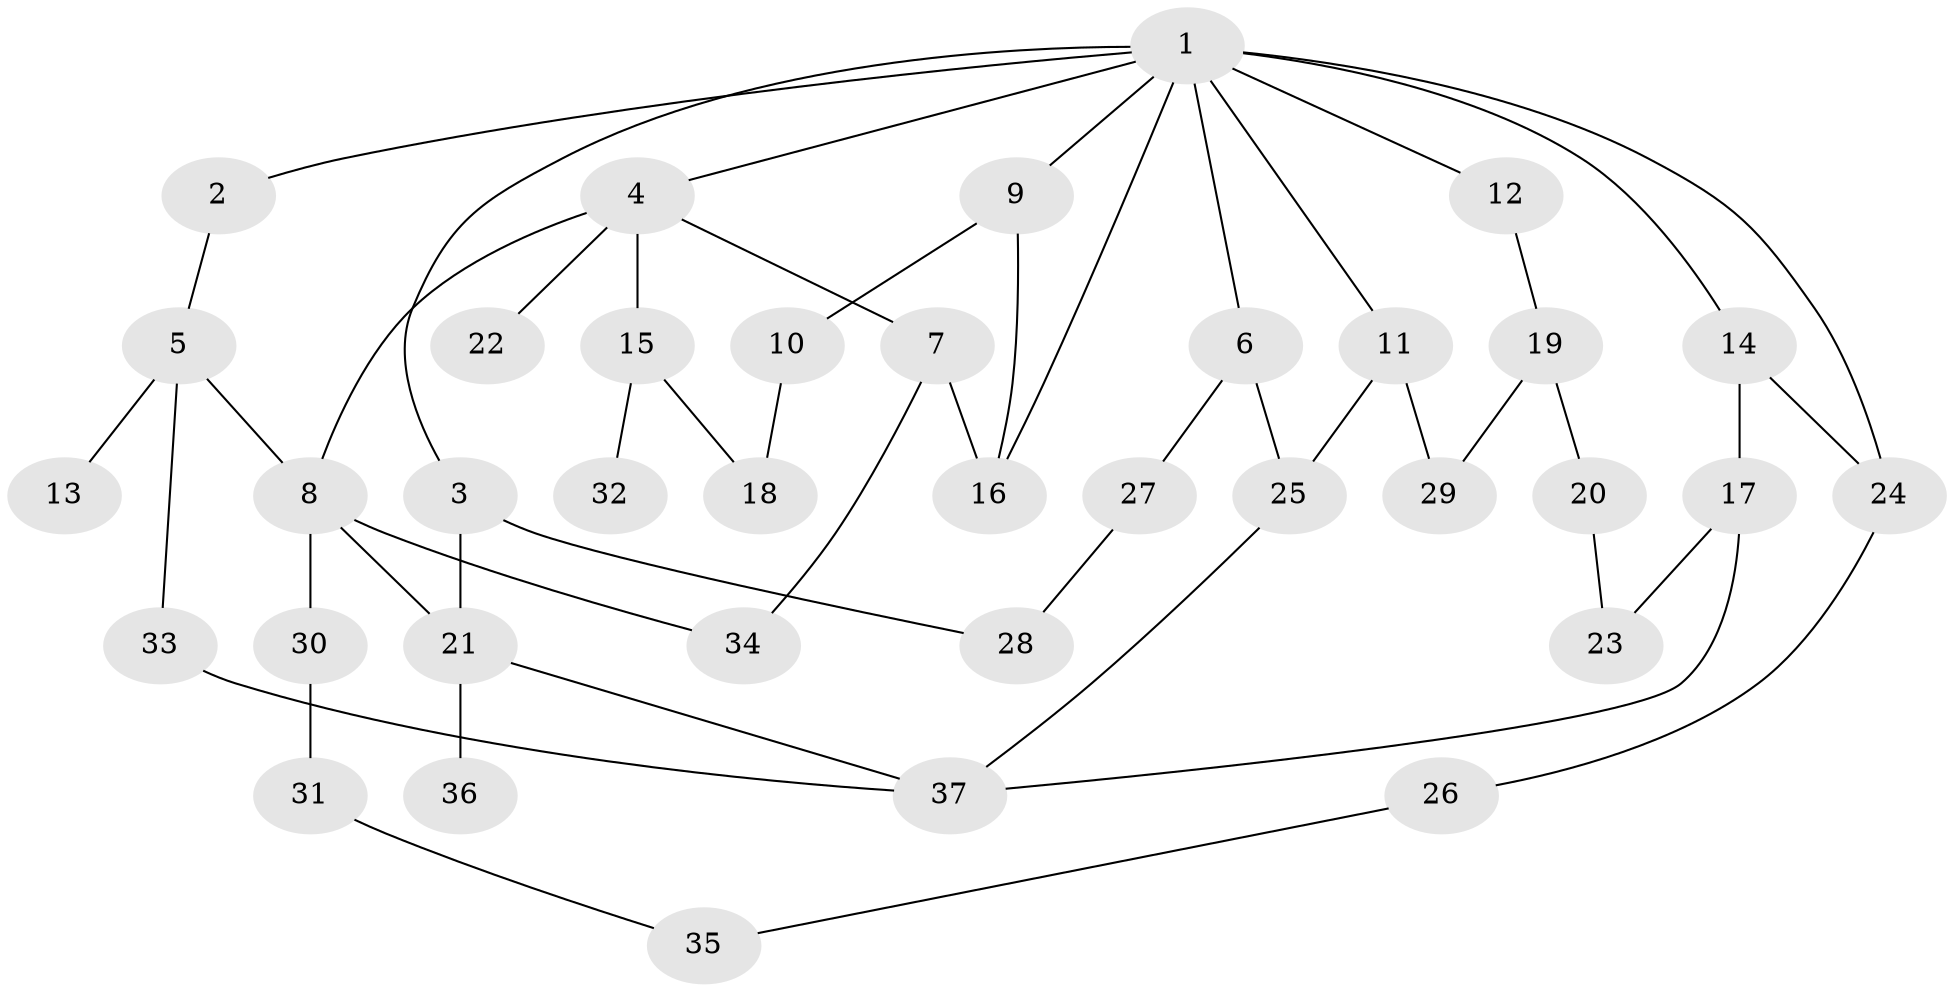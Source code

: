 // original degree distribution, {6: 0.022727272727272728, 5: 0.056818181818181816, 3: 0.26136363636363635, 8: 0.011363636363636364, 4: 0.07954545454545454, 1: 0.36363636363636365, 2: 0.20454545454545456}
// Generated by graph-tools (version 1.1) at 2025/48/03/04/25 22:48:58]
// undirected, 37 vertices, 51 edges
graph export_dot {
  node [color=gray90,style=filled];
  1;
  2;
  3;
  4;
  5;
  6;
  7;
  8;
  9;
  10;
  11;
  12;
  13;
  14;
  15;
  16;
  17;
  18;
  19;
  20;
  21;
  22;
  23;
  24;
  25;
  26;
  27;
  28;
  29;
  30;
  31;
  32;
  33;
  34;
  35;
  36;
  37;
  1 -- 2 [weight=1.0];
  1 -- 3 [weight=1.0];
  1 -- 4 [weight=1.0];
  1 -- 6 [weight=1.0];
  1 -- 9 [weight=1.0];
  1 -- 11 [weight=1.0];
  1 -- 12 [weight=1.0];
  1 -- 14 [weight=1.0];
  1 -- 16 [weight=1.0];
  1 -- 24 [weight=1.0];
  2 -- 5 [weight=1.0];
  3 -- 21 [weight=3.0];
  3 -- 28 [weight=1.0];
  4 -- 7 [weight=1.0];
  4 -- 8 [weight=1.0];
  4 -- 15 [weight=3.0];
  4 -- 22 [weight=1.0];
  5 -- 8 [weight=1.0];
  5 -- 13 [weight=1.0];
  5 -- 33 [weight=1.0];
  6 -- 25 [weight=1.0];
  6 -- 27 [weight=1.0];
  7 -- 16 [weight=1.0];
  7 -- 34 [weight=1.0];
  8 -- 21 [weight=2.0];
  8 -- 30 [weight=1.0];
  8 -- 34 [weight=1.0];
  9 -- 10 [weight=1.0];
  9 -- 16 [weight=2.0];
  10 -- 18 [weight=1.0];
  11 -- 25 [weight=1.0];
  11 -- 29 [weight=1.0];
  12 -- 19 [weight=1.0];
  14 -- 17 [weight=1.0];
  14 -- 24 [weight=1.0];
  15 -- 18 [weight=1.0];
  15 -- 32 [weight=1.0];
  17 -- 23 [weight=1.0];
  17 -- 37 [weight=1.0];
  19 -- 20 [weight=1.0];
  19 -- 29 [weight=1.0];
  20 -- 23 [weight=1.0];
  21 -- 36 [weight=1.0];
  21 -- 37 [weight=1.0];
  24 -- 26 [weight=1.0];
  25 -- 37 [weight=1.0];
  26 -- 35 [weight=1.0];
  27 -- 28 [weight=1.0];
  30 -- 31 [weight=1.0];
  31 -- 35 [weight=1.0];
  33 -- 37 [weight=1.0];
}
